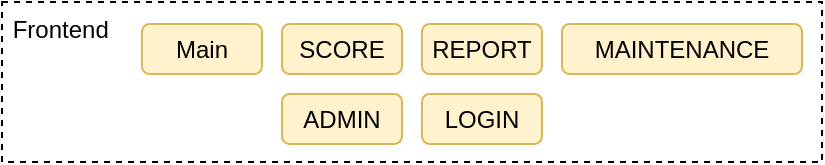 <mxfile version="11.2.9" type="github" pages="1"><diagram id="A84YKwBNJmBp15sC6KG8" name="Page-1"><mxGraphModel dx="813" dy="435" grid="1" gridSize="10" guides="1" tooltips="1" connect="1" arrows="1" fold="1" page="1" pageScale="1" pageWidth="827" pageHeight="1169" math="0" shadow="0"><root><mxCell id="0"/><mxCell id="1" parent="0"/><object label="&amp;nbsp;Frontend" id="iFEa66-giFS5QPzu5QBV-1"><mxCell style="rounded=0;whiteSpace=wrap;html=1;align=left;verticalAlign=top;dashed=1;" vertex="1" parent="1"><mxGeometry x="20" y="20" width="410" height="80" as="geometry"/></mxCell></object><mxCell id="iFEa66-giFS5QPzu5QBV-2" value="" style="shape=image;html=1;verticalAlign=top;verticalLabelPosition=bottom;labelBackgroundColor=#ffffff;imageAspect=0;aspect=fixed;image=https://cdn3.iconfinder.com/data/icons/logos-3/250/angular-128.png" vertex="1" parent="1"><mxGeometry x="100" y="63.5" width="30" height="30" as="geometry"/></mxCell><mxCell id="iFEa66-giFS5QPzu5QBV-8" value="Main" style="rounded=1;whiteSpace=wrap;html=1;align=center;fillColor=#fff2cc;strokeColor=#d6b656;verticalAlign=middle;" vertex="1" parent="1"><mxGeometry x="90" y="31" width="60" height="25" as="geometry"/></mxCell><mxCell id="iFEa66-giFS5QPzu5QBV-9" value="SCORE" style="rounded=1;whiteSpace=wrap;html=1;align=center;fillColor=#fff2cc;strokeColor=#d6b656;verticalAlign=middle;" vertex="1" parent="1"><mxGeometry x="160" y="31" width="60" height="25" as="geometry"/></mxCell><mxCell id="iFEa66-giFS5QPzu5QBV-10" value="MAINTENANCE" style="rounded=1;whiteSpace=wrap;html=1;align=center;fillColor=#fff2cc;strokeColor=#d6b656;verticalAlign=middle;" vertex="1" parent="1"><mxGeometry x="300" y="31" width="120" height="25" as="geometry"/></mxCell><mxCell id="iFEa66-giFS5QPzu5QBV-11" value="REPORT" style="rounded=1;whiteSpace=wrap;html=1;align=center;fillColor=#fff2cc;strokeColor=#d6b656;verticalAlign=middle;" vertex="1" parent="1"><mxGeometry x="230" y="31" width="60" height="25" as="geometry"/></mxCell><mxCell id="iFEa66-giFS5QPzu5QBV-12" value="" style="shape=image;html=1;verticalAlign=top;verticalLabelPosition=bottom;labelBackgroundColor=#ffffff;imageAspect=0;aspect=fixed;image=https://cdn2.iconfinder.com/data/icons/social-icons-33/128/Internet_Explorer-128.png;align=center;" vertex="1" parent="1"><mxGeometry x="306.5" y="68.5" width="20" height="20" as="geometry"/></mxCell><mxCell id="iFEa66-giFS5QPzu5QBV-13" value="" style="shape=image;html=1;verticalAlign=top;verticalLabelPosition=bottom;labelBackgroundColor=#ffffff;imageAspect=0;aspect=fixed;image=https://cdn1.iconfinder.com/data/icons/smallicons-logotypes/32/chrome-128.png;align=center;" vertex="1" parent="1"><mxGeometry x="368.5" y="68.5" width="20" height="20" as="geometry"/></mxCell><mxCell id="iFEa66-giFS5QPzu5QBV-14" value="" style="shape=image;html=1;verticalAlign=top;verticalLabelPosition=bottom;labelBackgroundColor=#ffffff;imageAspect=0;aspect=fixed;image=https://cdn1.iconfinder.com/data/icons/logotypes/32/safari-128.png;align=center;" vertex="1" parent="1"><mxGeometry x="400" y="68.5" width="20" height="20" as="geometry"/></mxCell><mxCell id="iFEa66-giFS5QPzu5QBV-15" value="" style="shape=image;html=1;verticalAlign=top;verticalLabelPosition=bottom;labelBackgroundColor=#ffffff;imageAspect=0;aspect=fixed;image=https://cdn1.iconfinder.com/data/icons/smallicons-logotypes/32/firefox-128.png;align=center;" vertex="1" parent="1"><mxGeometry x="337.5" y="68.5" width="20" height="20" as="geometry"/></mxCell><mxCell id="iFEa66-giFS5QPzu5QBV-16" value="ADMIN" style="rounded=1;whiteSpace=wrap;html=1;align=center;fillColor=#fff2cc;strokeColor=#d6b656;verticalAlign=middle;" vertex="1" parent="1"><mxGeometry x="160" y="66" width="60" height="25" as="geometry"/></mxCell><mxCell id="iFEa66-giFS5QPzu5QBV-17" value="LOGIN" style="rounded=1;whiteSpace=wrap;html=1;align=center;fillColor=#fff2cc;strokeColor=#d6b656;verticalAlign=middle;" vertex="1" parent="1"><mxGeometry x="230" y="66" width="60" height="25" as="geometry"/></mxCell></root></mxGraphModel></diagram></mxfile>